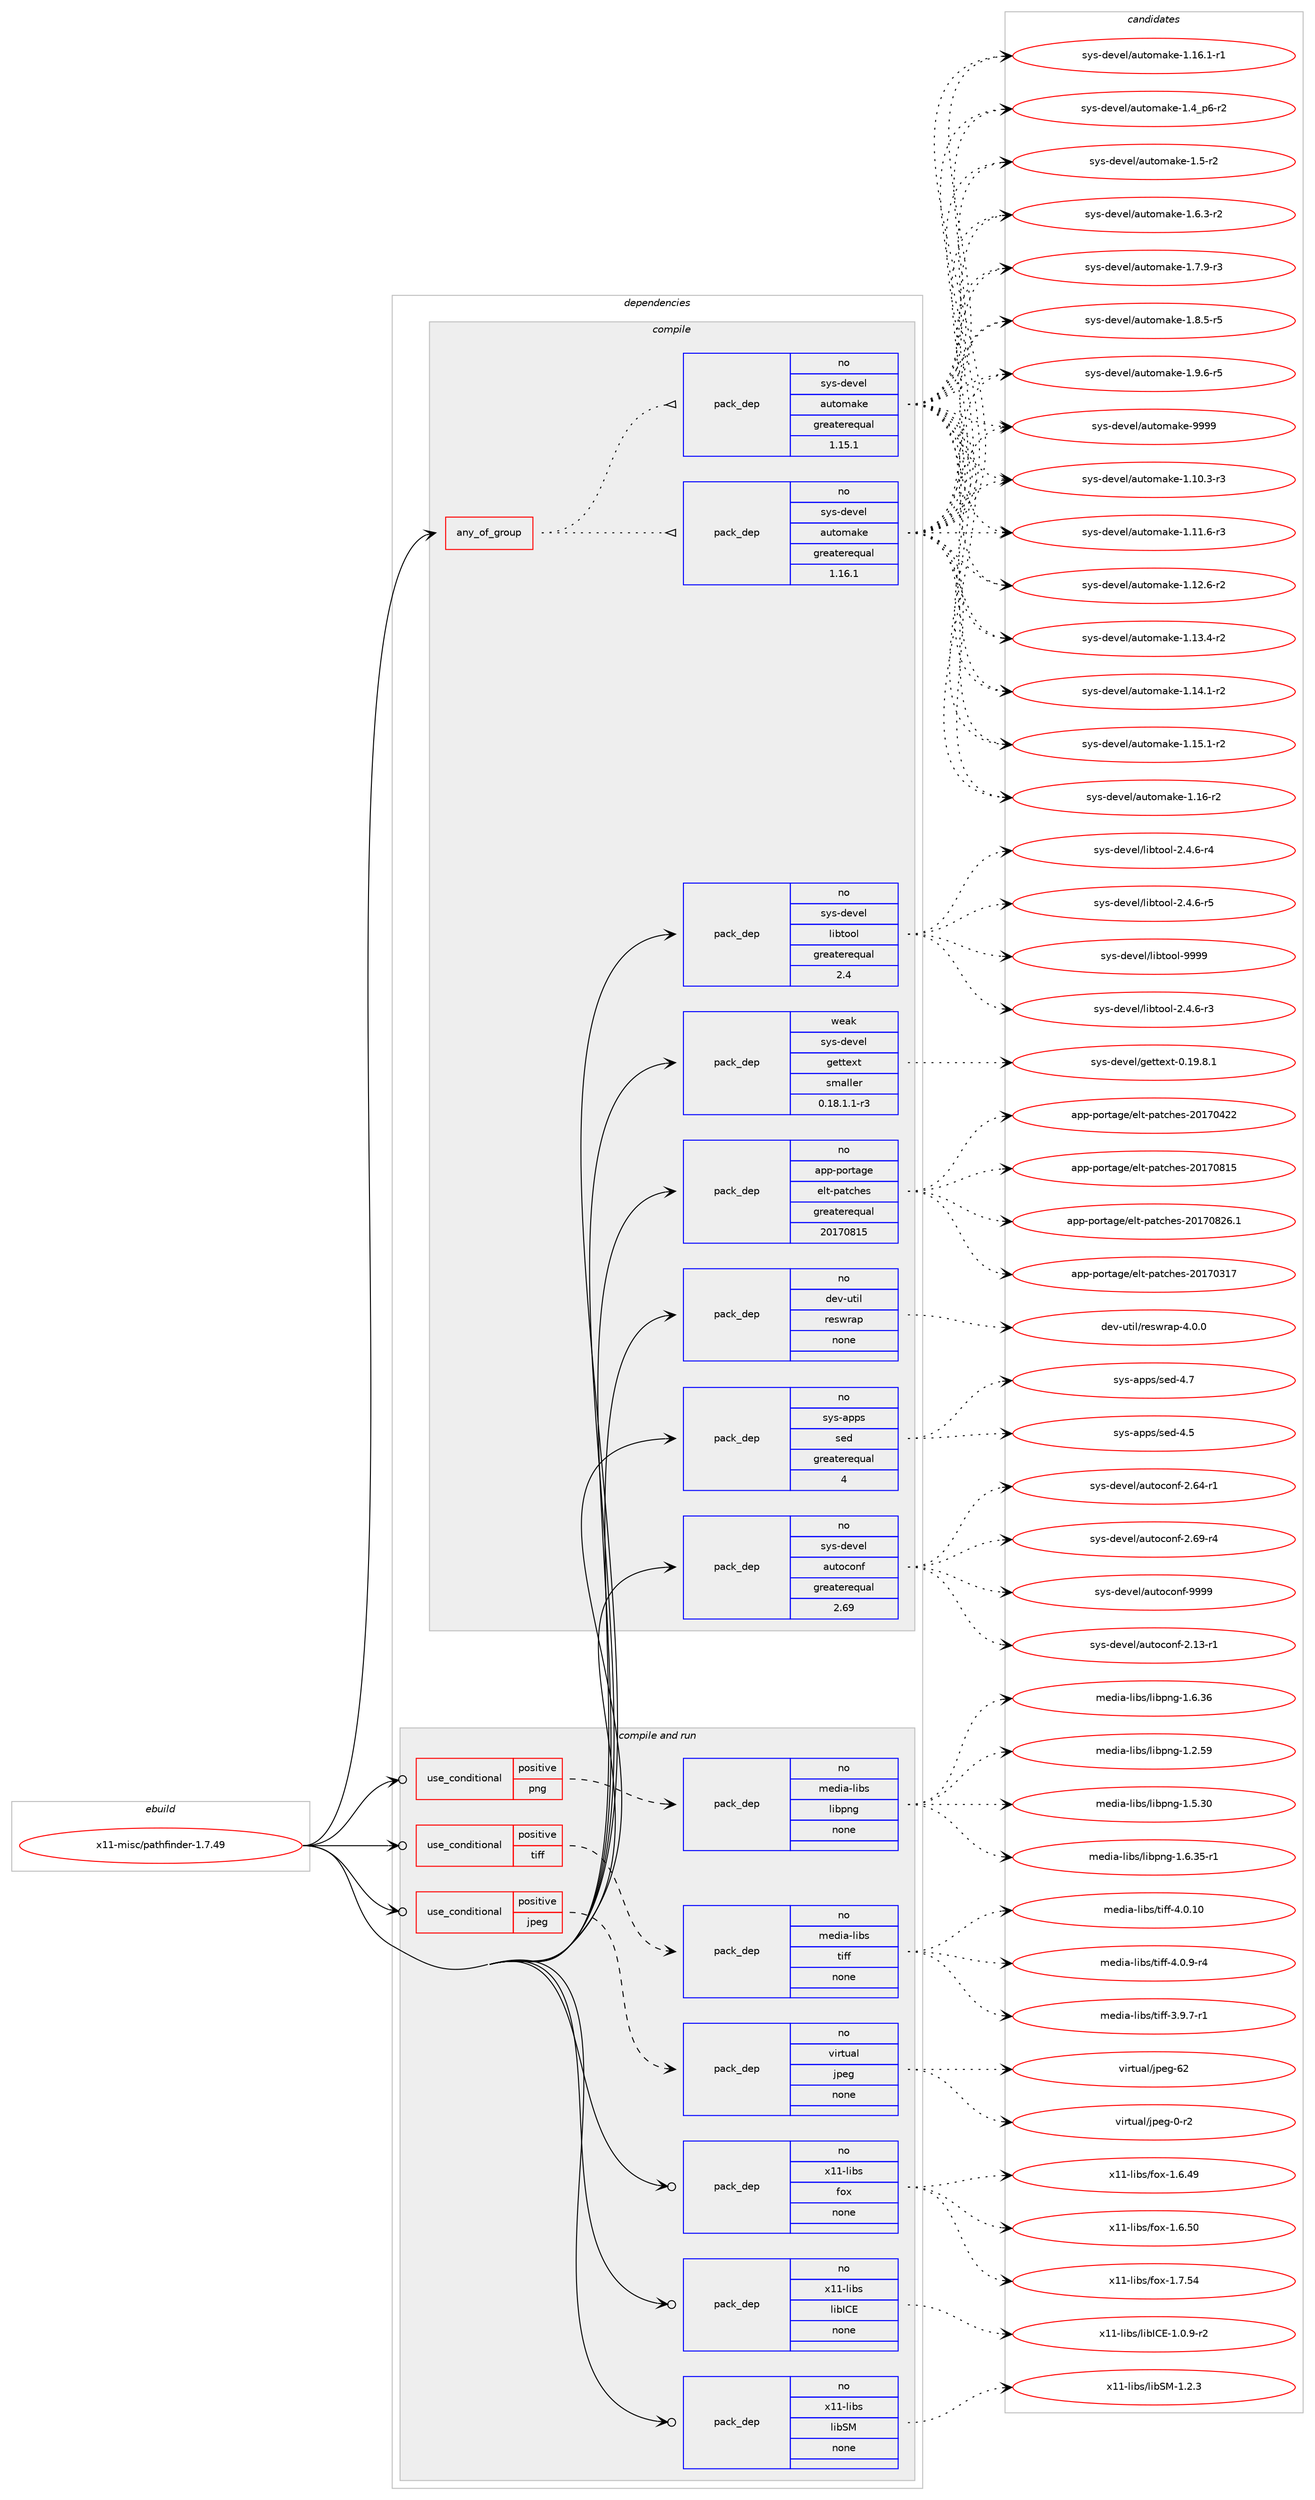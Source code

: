 digraph prolog {

# *************
# Graph options
# *************

newrank=true;
concentrate=true;
compound=true;
graph [rankdir=LR,fontname=Helvetica,fontsize=10,ranksep=1.5];#, ranksep=2.5, nodesep=0.2];
edge  [arrowhead=vee];
node  [fontname=Helvetica,fontsize=10];

# **********
# The ebuild
# **********

subgraph cluster_leftcol {
color=gray;
rank=same;
label=<<i>ebuild</i>>;
id [label="x11-misc/pathfinder-1.7.49", color=red, width=4, href="../x11-misc/pathfinder-1.7.49.svg"];
}

# ****************
# The dependencies
# ****************

subgraph cluster_midcol {
color=gray;
label=<<i>dependencies</i>>;
subgraph cluster_compile {
fillcolor="#eeeeee";
style=filled;
label=<<i>compile</i>>;
subgraph any28700 {
dependency1763804 [label=<<TABLE BORDER="0" CELLBORDER="1" CELLSPACING="0" CELLPADDING="4"><TR><TD CELLPADDING="10">any_of_group</TD></TR></TABLE>>, shape=none, color=red];subgraph pack1267521 {
dependency1763805 [label=<<TABLE BORDER="0" CELLBORDER="1" CELLSPACING="0" CELLPADDING="4" WIDTH="220"><TR><TD ROWSPAN="6" CELLPADDING="30">pack_dep</TD></TR><TR><TD WIDTH="110">no</TD></TR><TR><TD>sys-devel</TD></TR><TR><TD>automake</TD></TR><TR><TD>greaterequal</TD></TR><TR><TD>1.16.1</TD></TR></TABLE>>, shape=none, color=blue];
}
dependency1763804:e -> dependency1763805:w [weight=20,style="dotted",arrowhead="oinv"];
subgraph pack1267522 {
dependency1763806 [label=<<TABLE BORDER="0" CELLBORDER="1" CELLSPACING="0" CELLPADDING="4" WIDTH="220"><TR><TD ROWSPAN="6" CELLPADDING="30">pack_dep</TD></TR><TR><TD WIDTH="110">no</TD></TR><TR><TD>sys-devel</TD></TR><TR><TD>automake</TD></TR><TR><TD>greaterequal</TD></TR><TR><TD>1.15.1</TD></TR></TABLE>>, shape=none, color=blue];
}
dependency1763804:e -> dependency1763806:w [weight=20,style="dotted",arrowhead="oinv"];
}
id:e -> dependency1763804:w [weight=20,style="solid",arrowhead="vee"];
subgraph pack1267523 {
dependency1763807 [label=<<TABLE BORDER="0" CELLBORDER="1" CELLSPACING="0" CELLPADDING="4" WIDTH="220"><TR><TD ROWSPAN="6" CELLPADDING="30">pack_dep</TD></TR><TR><TD WIDTH="110">no</TD></TR><TR><TD>app-portage</TD></TR><TR><TD>elt-patches</TD></TR><TR><TD>greaterequal</TD></TR><TR><TD>20170815</TD></TR></TABLE>>, shape=none, color=blue];
}
id:e -> dependency1763807:w [weight=20,style="solid",arrowhead="vee"];
subgraph pack1267524 {
dependency1763808 [label=<<TABLE BORDER="0" CELLBORDER="1" CELLSPACING="0" CELLPADDING="4" WIDTH="220"><TR><TD ROWSPAN="6" CELLPADDING="30">pack_dep</TD></TR><TR><TD WIDTH="110">no</TD></TR><TR><TD>dev-util</TD></TR><TR><TD>reswrap</TD></TR><TR><TD>none</TD></TR><TR><TD></TD></TR></TABLE>>, shape=none, color=blue];
}
id:e -> dependency1763808:w [weight=20,style="solid",arrowhead="vee"];
subgraph pack1267525 {
dependency1763809 [label=<<TABLE BORDER="0" CELLBORDER="1" CELLSPACING="0" CELLPADDING="4" WIDTH="220"><TR><TD ROWSPAN="6" CELLPADDING="30">pack_dep</TD></TR><TR><TD WIDTH="110">no</TD></TR><TR><TD>sys-apps</TD></TR><TR><TD>sed</TD></TR><TR><TD>greaterequal</TD></TR><TR><TD>4</TD></TR></TABLE>>, shape=none, color=blue];
}
id:e -> dependency1763809:w [weight=20,style="solid",arrowhead="vee"];
subgraph pack1267526 {
dependency1763810 [label=<<TABLE BORDER="0" CELLBORDER="1" CELLSPACING="0" CELLPADDING="4" WIDTH="220"><TR><TD ROWSPAN="6" CELLPADDING="30">pack_dep</TD></TR><TR><TD WIDTH="110">no</TD></TR><TR><TD>sys-devel</TD></TR><TR><TD>autoconf</TD></TR><TR><TD>greaterequal</TD></TR><TR><TD>2.69</TD></TR></TABLE>>, shape=none, color=blue];
}
id:e -> dependency1763810:w [weight=20,style="solid",arrowhead="vee"];
subgraph pack1267527 {
dependency1763811 [label=<<TABLE BORDER="0" CELLBORDER="1" CELLSPACING="0" CELLPADDING="4" WIDTH="220"><TR><TD ROWSPAN="6" CELLPADDING="30">pack_dep</TD></TR><TR><TD WIDTH="110">no</TD></TR><TR><TD>sys-devel</TD></TR><TR><TD>libtool</TD></TR><TR><TD>greaterequal</TD></TR><TR><TD>2.4</TD></TR></TABLE>>, shape=none, color=blue];
}
id:e -> dependency1763811:w [weight=20,style="solid",arrowhead="vee"];
subgraph pack1267528 {
dependency1763812 [label=<<TABLE BORDER="0" CELLBORDER="1" CELLSPACING="0" CELLPADDING="4" WIDTH="220"><TR><TD ROWSPAN="6" CELLPADDING="30">pack_dep</TD></TR><TR><TD WIDTH="110">weak</TD></TR><TR><TD>sys-devel</TD></TR><TR><TD>gettext</TD></TR><TR><TD>smaller</TD></TR><TR><TD>0.18.1.1-r3</TD></TR></TABLE>>, shape=none, color=blue];
}
id:e -> dependency1763812:w [weight=20,style="solid",arrowhead="vee"];
}
subgraph cluster_compileandrun {
fillcolor="#eeeeee";
style=filled;
label=<<i>compile and run</i>>;
subgraph cond466575 {
dependency1763813 [label=<<TABLE BORDER="0" CELLBORDER="1" CELLSPACING="0" CELLPADDING="4"><TR><TD ROWSPAN="3" CELLPADDING="10">use_conditional</TD></TR><TR><TD>positive</TD></TR><TR><TD>jpeg</TD></TR></TABLE>>, shape=none, color=red];
subgraph pack1267529 {
dependency1763814 [label=<<TABLE BORDER="0" CELLBORDER="1" CELLSPACING="0" CELLPADDING="4" WIDTH="220"><TR><TD ROWSPAN="6" CELLPADDING="30">pack_dep</TD></TR><TR><TD WIDTH="110">no</TD></TR><TR><TD>virtual</TD></TR><TR><TD>jpeg</TD></TR><TR><TD>none</TD></TR><TR><TD></TD></TR></TABLE>>, shape=none, color=blue];
}
dependency1763813:e -> dependency1763814:w [weight=20,style="dashed",arrowhead="vee"];
}
id:e -> dependency1763813:w [weight=20,style="solid",arrowhead="odotvee"];
subgraph cond466576 {
dependency1763815 [label=<<TABLE BORDER="0" CELLBORDER="1" CELLSPACING="0" CELLPADDING="4"><TR><TD ROWSPAN="3" CELLPADDING="10">use_conditional</TD></TR><TR><TD>positive</TD></TR><TR><TD>png</TD></TR></TABLE>>, shape=none, color=red];
subgraph pack1267530 {
dependency1763816 [label=<<TABLE BORDER="0" CELLBORDER="1" CELLSPACING="0" CELLPADDING="4" WIDTH="220"><TR><TD ROWSPAN="6" CELLPADDING="30">pack_dep</TD></TR><TR><TD WIDTH="110">no</TD></TR><TR><TD>media-libs</TD></TR><TR><TD>libpng</TD></TR><TR><TD>none</TD></TR><TR><TD></TD></TR></TABLE>>, shape=none, color=blue];
}
dependency1763815:e -> dependency1763816:w [weight=20,style="dashed",arrowhead="vee"];
}
id:e -> dependency1763815:w [weight=20,style="solid",arrowhead="odotvee"];
subgraph cond466577 {
dependency1763817 [label=<<TABLE BORDER="0" CELLBORDER="1" CELLSPACING="0" CELLPADDING="4"><TR><TD ROWSPAN="3" CELLPADDING="10">use_conditional</TD></TR><TR><TD>positive</TD></TR><TR><TD>tiff</TD></TR></TABLE>>, shape=none, color=red];
subgraph pack1267531 {
dependency1763818 [label=<<TABLE BORDER="0" CELLBORDER="1" CELLSPACING="0" CELLPADDING="4" WIDTH="220"><TR><TD ROWSPAN="6" CELLPADDING="30">pack_dep</TD></TR><TR><TD WIDTH="110">no</TD></TR><TR><TD>media-libs</TD></TR><TR><TD>tiff</TD></TR><TR><TD>none</TD></TR><TR><TD></TD></TR></TABLE>>, shape=none, color=blue];
}
dependency1763817:e -> dependency1763818:w [weight=20,style="dashed",arrowhead="vee"];
}
id:e -> dependency1763817:w [weight=20,style="solid",arrowhead="odotvee"];
subgraph pack1267532 {
dependency1763819 [label=<<TABLE BORDER="0" CELLBORDER="1" CELLSPACING="0" CELLPADDING="4" WIDTH="220"><TR><TD ROWSPAN="6" CELLPADDING="30">pack_dep</TD></TR><TR><TD WIDTH="110">no</TD></TR><TR><TD>x11-libs</TD></TR><TR><TD>fox</TD></TR><TR><TD>none</TD></TR><TR><TD></TD></TR></TABLE>>, shape=none, color=blue];
}
id:e -> dependency1763819:w [weight=20,style="solid",arrowhead="odotvee"];
subgraph pack1267533 {
dependency1763820 [label=<<TABLE BORDER="0" CELLBORDER="1" CELLSPACING="0" CELLPADDING="4" WIDTH="220"><TR><TD ROWSPAN="6" CELLPADDING="30">pack_dep</TD></TR><TR><TD WIDTH="110">no</TD></TR><TR><TD>x11-libs</TD></TR><TR><TD>libICE</TD></TR><TR><TD>none</TD></TR><TR><TD></TD></TR></TABLE>>, shape=none, color=blue];
}
id:e -> dependency1763820:w [weight=20,style="solid",arrowhead="odotvee"];
subgraph pack1267534 {
dependency1763821 [label=<<TABLE BORDER="0" CELLBORDER="1" CELLSPACING="0" CELLPADDING="4" WIDTH="220"><TR><TD ROWSPAN="6" CELLPADDING="30">pack_dep</TD></TR><TR><TD WIDTH="110">no</TD></TR><TR><TD>x11-libs</TD></TR><TR><TD>libSM</TD></TR><TR><TD>none</TD></TR><TR><TD></TD></TR></TABLE>>, shape=none, color=blue];
}
id:e -> dependency1763821:w [weight=20,style="solid",arrowhead="odotvee"];
}
subgraph cluster_run {
fillcolor="#eeeeee";
style=filled;
label=<<i>run</i>>;
}
}

# **************
# The candidates
# **************

subgraph cluster_choices {
rank=same;
color=gray;
label=<<i>candidates</i>>;

subgraph choice1267521 {
color=black;
nodesep=1;
choice11512111545100101118101108479711711611110997107101454946494846514511451 [label="sys-devel/automake-1.10.3-r3", color=red, width=4,href="../sys-devel/automake-1.10.3-r3.svg"];
choice11512111545100101118101108479711711611110997107101454946494946544511451 [label="sys-devel/automake-1.11.6-r3", color=red, width=4,href="../sys-devel/automake-1.11.6-r3.svg"];
choice11512111545100101118101108479711711611110997107101454946495046544511450 [label="sys-devel/automake-1.12.6-r2", color=red, width=4,href="../sys-devel/automake-1.12.6-r2.svg"];
choice11512111545100101118101108479711711611110997107101454946495146524511450 [label="sys-devel/automake-1.13.4-r2", color=red, width=4,href="../sys-devel/automake-1.13.4-r2.svg"];
choice11512111545100101118101108479711711611110997107101454946495246494511450 [label="sys-devel/automake-1.14.1-r2", color=red, width=4,href="../sys-devel/automake-1.14.1-r2.svg"];
choice11512111545100101118101108479711711611110997107101454946495346494511450 [label="sys-devel/automake-1.15.1-r2", color=red, width=4,href="../sys-devel/automake-1.15.1-r2.svg"];
choice1151211154510010111810110847971171161111099710710145494649544511450 [label="sys-devel/automake-1.16-r2", color=red, width=4,href="../sys-devel/automake-1.16-r2.svg"];
choice11512111545100101118101108479711711611110997107101454946495446494511449 [label="sys-devel/automake-1.16.1-r1", color=red, width=4,href="../sys-devel/automake-1.16.1-r1.svg"];
choice115121115451001011181011084797117116111109971071014549465295112544511450 [label="sys-devel/automake-1.4_p6-r2", color=red, width=4,href="../sys-devel/automake-1.4_p6-r2.svg"];
choice11512111545100101118101108479711711611110997107101454946534511450 [label="sys-devel/automake-1.5-r2", color=red, width=4,href="../sys-devel/automake-1.5-r2.svg"];
choice115121115451001011181011084797117116111109971071014549465446514511450 [label="sys-devel/automake-1.6.3-r2", color=red, width=4,href="../sys-devel/automake-1.6.3-r2.svg"];
choice115121115451001011181011084797117116111109971071014549465546574511451 [label="sys-devel/automake-1.7.9-r3", color=red, width=4,href="../sys-devel/automake-1.7.9-r3.svg"];
choice115121115451001011181011084797117116111109971071014549465646534511453 [label="sys-devel/automake-1.8.5-r5", color=red, width=4,href="../sys-devel/automake-1.8.5-r5.svg"];
choice115121115451001011181011084797117116111109971071014549465746544511453 [label="sys-devel/automake-1.9.6-r5", color=red, width=4,href="../sys-devel/automake-1.9.6-r5.svg"];
choice115121115451001011181011084797117116111109971071014557575757 [label="sys-devel/automake-9999", color=red, width=4,href="../sys-devel/automake-9999.svg"];
dependency1763805:e -> choice11512111545100101118101108479711711611110997107101454946494846514511451:w [style=dotted,weight="100"];
dependency1763805:e -> choice11512111545100101118101108479711711611110997107101454946494946544511451:w [style=dotted,weight="100"];
dependency1763805:e -> choice11512111545100101118101108479711711611110997107101454946495046544511450:w [style=dotted,weight="100"];
dependency1763805:e -> choice11512111545100101118101108479711711611110997107101454946495146524511450:w [style=dotted,weight="100"];
dependency1763805:e -> choice11512111545100101118101108479711711611110997107101454946495246494511450:w [style=dotted,weight="100"];
dependency1763805:e -> choice11512111545100101118101108479711711611110997107101454946495346494511450:w [style=dotted,weight="100"];
dependency1763805:e -> choice1151211154510010111810110847971171161111099710710145494649544511450:w [style=dotted,weight="100"];
dependency1763805:e -> choice11512111545100101118101108479711711611110997107101454946495446494511449:w [style=dotted,weight="100"];
dependency1763805:e -> choice115121115451001011181011084797117116111109971071014549465295112544511450:w [style=dotted,weight="100"];
dependency1763805:e -> choice11512111545100101118101108479711711611110997107101454946534511450:w [style=dotted,weight="100"];
dependency1763805:e -> choice115121115451001011181011084797117116111109971071014549465446514511450:w [style=dotted,weight="100"];
dependency1763805:e -> choice115121115451001011181011084797117116111109971071014549465546574511451:w [style=dotted,weight="100"];
dependency1763805:e -> choice115121115451001011181011084797117116111109971071014549465646534511453:w [style=dotted,weight="100"];
dependency1763805:e -> choice115121115451001011181011084797117116111109971071014549465746544511453:w [style=dotted,weight="100"];
dependency1763805:e -> choice115121115451001011181011084797117116111109971071014557575757:w [style=dotted,weight="100"];
}
subgraph choice1267522 {
color=black;
nodesep=1;
choice11512111545100101118101108479711711611110997107101454946494846514511451 [label="sys-devel/automake-1.10.3-r3", color=red, width=4,href="../sys-devel/automake-1.10.3-r3.svg"];
choice11512111545100101118101108479711711611110997107101454946494946544511451 [label="sys-devel/automake-1.11.6-r3", color=red, width=4,href="../sys-devel/automake-1.11.6-r3.svg"];
choice11512111545100101118101108479711711611110997107101454946495046544511450 [label="sys-devel/automake-1.12.6-r2", color=red, width=4,href="../sys-devel/automake-1.12.6-r2.svg"];
choice11512111545100101118101108479711711611110997107101454946495146524511450 [label="sys-devel/automake-1.13.4-r2", color=red, width=4,href="../sys-devel/automake-1.13.4-r2.svg"];
choice11512111545100101118101108479711711611110997107101454946495246494511450 [label="sys-devel/automake-1.14.1-r2", color=red, width=4,href="../sys-devel/automake-1.14.1-r2.svg"];
choice11512111545100101118101108479711711611110997107101454946495346494511450 [label="sys-devel/automake-1.15.1-r2", color=red, width=4,href="../sys-devel/automake-1.15.1-r2.svg"];
choice1151211154510010111810110847971171161111099710710145494649544511450 [label="sys-devel/automake-1.16-r2", color=red, width=4,href="../sys-devel/automake-1.16-r2.svg"];
choice11512111545100101118101108479711711611110997107101454946495446494511449 [label="sys-devel/automake-1.16.1-r1", color=red, width=4,href="../sys-devel/automake-1.16.1-r1.svg"];
choice115121115451001011181011084797117116111109971071014549465295112544511450 [label="sys-devel/automake-1.4_p6-r2", color=red, width=4,href="../sys-devel/automake-1.4_p6-r2.svg"];
choice11512111545100101118101108479711711611110997107101454946534511450 [label="sys-devel/automake-1.5-r2", color=red, width=4,href="../sys-devel/automake-1.5-r2.svg"];
choice115121115451001011181011084797117116111109971071014549465446514511450 [label="sys-devel/automake-1.6.3-r2", color=red, width=4,href="../sys-devel/automake-1.6.3-r2.svg"];
choice115121115451001011181011084797117116111109971071014549465546574511451 [label="sys-devel/automake-1.7.9-r3", color=red, width=4,href="../sys-devel/automake-1.7.9-r3.svg"];
choice115121115451001011181011084797117116111109971071014549465646534511453 [label="sys-devel/automake-1.8.5-r5", color=red, width=4,href="../sys-devel/automake-1.8.5-r5.svg"];
choice115121115451001011181011084797117116111109971071014549465746544511453 [label="sys-devel/automake-1.9.6-r5", color=red, width=4,href="../sys-devel/automake-1.9.6-r5.svg"];
choice115121115451001011181011084797117116111109971071014557575757 [label="sys-devel/automake-9999", color=red, width=4,href="../sys-devel/automake-9999.svg"];
dependency1763806:e -> choice11512111545100101118101108479711711611110997107101454946494846514511451:w [style=dotted,weight="100"];
dependency1763806:e -> choice11512111545100101118101108479711711611110997107101454946494946544511451:w [style=dotted,weight="100"];
dependency1763806:e -> choice11512111545100101118101108479711711611110997107101454946495046544511450:w [style=dotted,weight="100"];
dependency1763806:e -> choice11512111545100101118101108479711711611110997107101454946495146524511450:w [style=dotted,weight="100"];
dependency1763806:e -> choice11512111545100101118101108479711711611110997107101454946495246494511450:w [style=dotted,weight="100"];
dependency1763806:e -> choice11512111545100101118101108479711711611110997107101454946495346494511450:w [style=dotted,weight="100"];
dependency1763806:e -> choice1151211154510010111810110847971171161111099710710145494649544511450:w [style=dotted,weight="100"];
dependency1763806:e -> choice11512111545100101118101108479711711611110997107101454946495446494511449:w [style=dotted,weight="100"];
dependency1763806:e -> choice115121115451001011181011084797117116111109971071014549465295112544511450:w [style=dotted,weight="100"];
dependency1763806:e -> choice11512111545100101118101108479711711611110997107101454946534511450:w [style=dotted,weight="100"];
dependency1763806:e -> choice115121115451001011181011084797117116111109971071014549465446514511450:w [style=dotted,weight="100"];
dependency1763806:e -> choice115121115451001011181011084797117116111109971071014549465546574511451:w [style=dotted,weight="100"];
dependency1763806:e -> choice115121115451001011181011084797117116111109971071014549465646534511453:w [style=dotted,weight="100"];
dependency1763806:e -> choice115121115451001011181011084797117116111109971071014549465746544511453:w [style=dotted,weight="100"];
dependency1763806:e -> choice115121115451001011181011084797117116111109971071014557575757:w [style=dotted,weight="100"];
}
subgraph choice1267523 {
color=black;
nodesep=1;
choice97112112451121111141169710310147101108116451129711699104101115455048495548514955 [label="app-portage/elt-patches-20170317", color=red, width=4,href="../app-portage/elt-patches-20170317.svg"];
choice97112112451121111141169710310147101108116451129711699104101115455048495548525050 [label="app-portage/elt-patches-20170422", color=red, width=4,href="../app-portage/elt-patches-20170422.svg"];
choice97112112451121111141169710310147101108116451129711699104101115455048495548564953 [label="app-portage/elt-patches-20170815", color=red, width=4,href="../app-portage/elt-patches-20170815.svg"];
choice971121124511211111411697103101471011081164511297116991041011154550484955485650544649 [label="app-portage/elt-patches-20170826.1", color=red, width=4,href="../app-portage/elt-patches-20170826.1.svg"];
dependency1763807:e -> choice97112112451121111141169710310147101108116451129711699104101115455048495548514955:w [style=dotted,weight="100"];
dependency1763807:e -> choice97112112451121111141169710310147101108116451129711699104101115455048495548525050:w [style=dotted,weight="100"];
dependency1763807:e -> choice97112112451121111141169710310147101108116451129711699104101115455048495548564953:w [style=dotted,weight="100"];
dependency1763807:e -> choice971121124511211111411697103101471011081164511297116991041011154550484955485650544649:w [style=dotted,weight="100"];
}
subgraph choice1267524 {
color=black;
nodesep=1;
choice100101118451171161051084711410111511911497112455246484648 [label="dev-util/reswrap-4.0.0", color=red, width=4,href="../dev-util/reswrap-4.0.0.svg"];
dependency1763808:e -> choice100101118451171161051084711410111511911497112455246484648:w [style=dotted,weight="100"];
}
subgraph choice1267525 {
color=black;
nodesep=1;
choice11512111545971121121154711510110045524653 [label="sys-apps/sed-4.5", color=red, width=4,href="../sys-apps/sed-4.5.svg"];
choice11512111545971121121154711510110045524655 [label="sys-apps/sed-4.7", color=red, width=4,href="../sys-apps/sed-4.7.svg"];
dependency1763809:e -> choice11512111545971121121154711510110045524653:w [style=dotted,weight="100"];
dependency1763809:e -> choice11512111545971121121154711510110045524655:w [style=dotted,weight="100"];
}
subgraph choice1267526 {
color=black;
nodesep=1;
choice1151211154510010111810110847971171161119911111010245504649514511449 [label="sys-devel/autoconf-2.13-r1", color=red, width=4,href="../sys-devel/autoconf-2.13-r1.svg"];
choice1151211154510010111810110847971171161119911111010245504654524511449 [label="sys-devel/autoconf-2.64-r1", color=red, width=4,href="../sys-devel/autoconf-2.64-r1.svg"];
choice1151211154510010111810110847971171161119911111010245504654574511452 [label="sys-devel/autoconf-2.69-r4", color=red, width=4,href="../sys-devel/autoconf-2.69-r4.svg"];
choice115121115451001011181011084797117116111991111101024557575757 [label="sys-devel/autoconf-9999", color=red, width=4,href="../sys-devel/autoconf-9999.svg"];
dependency1763810:e -> choice1151211154510010111810110847971171161119911111010245504649514511449:w [style=dotted,weight="100"];
dependency1763810:e -> choice1151211154510010111810110847971171161119911111010245504654524511449:w [style=dotted,weight="100"];
dependency1763810:e -> choice1151211154510010111810110847971171161119911111010245504654574511452:w [style=dotted,weight="100"];
dependency1763810:e -> choice115121115451001011181011084797117116111991111101024557575757:w [style=dotted,weight="100"];
}
subgraph choice1267527 {
color=black;
nodesep=1;
choice1151211154510010111810110847108105981161111111084550465246544511451 [label="sys-devel/libtool-2.4.6-r3", color=red, width=4,href="../sys-devel/libtool-2.4.6-r3.svg"];
choice1151211154510010111810110847108105981161111111084550465246544511452 [label="sys-devel/libtool-2.4.6-r4", color=red, width=4,href="../sys-devel/libtool-2.4.6-r4.svg"];
choice1151211154510010111810110847108105981161111111084550465246544511453 [label="sys-devel/libtool-2.4.6-r5", color=red, width=4,href="../sys-devel/libtool-2.4.6-r5.svg"];
choice1151211154510010111810110847108105981161111111084557575757 [label="sys-devel/libtool-9999", color=red, width=4,href="../sys-devel/libtool-9999.svg"];
dependency1763811:e -> choice1151211154510010111810110847108105981161111111084550465246544511451:w [style=dotted,weight="100"];
dependency1763811:e -> choice1151211154510010111810110847108105981161111111084550465246544511452:w [style=dotted,weight="100"];
dependency1763811:e -> choice1151211154510010111810110847108105981161111111084550465246544511453:w [style=dotted,weight="100"];
dependency1763811:e -> choice1151211154510010111810110847108105981161111111084557575757:w [style=dotted,weight="100"];
}
subgraph choice1267528 {
color=black;
nodesep=1;
choice1151211154510010111810110847103101116116101120116454846495746564649 [label="sys-devel/gettext-0.19.8.1", color=red, width=4,href="../sys-devel/gettext-0.19.8.1.svg"];
dependency1763812:e -> choice1151211154510010111810110847103101116116101120116454846495746564649:w [style=dotted,weight="100"];
}
subgraph choice1267529 {
color=black;
nodesep=1;
choice118105114116117971084710611210110345484511450 [label="virtual/jpeg-0-r2", color=red, width=4,href="../virtual/jpeg-0-r2.svg"];
choice1181051141161179710847106112101103455450 [label="virtual/jpeg-62", color=red, width=4,href="../virtual/jpeg-62.svg"];
dependency1763814:e -> choice118105114116117971084710611210110345484511450:w [style=dotted,weight="100"];
dependency1763814:e -> choice1181051141161179710847106112101103455450:w [style=dotted,weight="100"];
}
subgraph choice1267530 {
color=black;
nodesep=1;
choice109101100105974510810598115471081059811211010345494650465357 [label="media-libs/libpng-1.2.59", color=red, width=4,href="../media-libs/libpng-1.2.59.svg"];
choice109101100105974510810598115471081059811211010345494653465148 [label="media-libs/libpng-1.5.30", color=red, width=4,href="../media-libs/libpng-1.5.30.svg"];
choice1091011001059745108105981154710810598112110103454946544651534511449 [label="media-libs/libpng-1.6.35-r1", color=red, width=4,href="../media-libs/libpng-1.6.35-r1.svg"];
choice109101100105974510810598115471081059811211010345494654465154 [label="media-libs/libpng-1.6.36", color=red, width=4,href="../media-libs/libpng-1.6.36.svg"];
dependency1763816:e -> choice109101100105974510810598115471081059811211010345494650465357:w [style=dotted,weight="100"];
dependency1763816:e -> choice109101100105974510810598115471081059811211010345494653465148:w [style=dotted,weight="100"];
dependency1763816:e -> choice1091011001059745108105981154710810598112110103454946544651534511449:w [style=dotted,weight="100"];
dependency1763816:e -> choice109101100105974510810598115471081059811211010345494654465154:w [style=dotted,weight="100"];
}
subgraph choice1267531 {
color=black;
nodesep=1;
choice109101100105974510810598115471161051021024551465746554511449 [label="media-libs/tiff-3.9.7-r1", color=red, width=4,href="../media-libs/tiff-3.9.7-r1.svg"];
choice1091011001059745108105981154711610510210245524648464948 [label="media-libs/tiff-4.0.10", color=red, width=4,href="../media-libs/tiff-4.0.10.svg"];
choice109101100105974510810598115471161051021024552464846574511452 [label="media-libs/tiff-4.0.9-r4", color=red, width=4,href="../media-libs/tiff-4.0.9-r4.svg"];
dependency1763818:e -> choice109101100105974510810598115471161051021024551465746554511449:w [style=dotted,weight="100"];
dependency1763818:e -> choice1091011001059745108105981154711610510210245524648464948:w [style=dotted,weight="100"];
dependency1763818:e -> choice109101100105974510810598115471161051021024552464846574511452:w [style=dotted,weight="100"];
}
subgraph choice1267532 {
color=black;
nodesep=1;
choice120494945108105981154710211112045494654465257 [label="x11-libs/fox-1.6.49", color=red, width=4,href="../x11-libs/fox-1.6.49.svg"];
choice120494945108105981154710211112045494654465348 [label="x11-libs/fox-1.6.50", color=red, width=4,href="../x11-libs/fox-1.6.50.svg"];
choice120494945108105981154710211112045494655465352 [label="x11-libs/fox-1.7.54", color=red, width=4,href="../x11-libs/fox-1.7.54.svg"];
dependency1763819:e -> choice120494945108105981154710211112045494654465257:w [style=dotted,weight="100"];
dependency1763819:e -> choice120494945108105981154710211112045494654465348:w [style=dotted,weight="100"];
dependency1763819:e -> choice120494945108105981154710211112045494655465352:w [style=dotted,weight="100"];
}
subgraph choice1267533 {
color=black;
nodesep=1;
choice1204949451081059811547108105987367694549464846574511450 [label="x11-libs/libICE-1.0.9-r2", color=red, width=4,href="../x11-libs/libICE-1.0.9-r2.svg"];
dependency1763820:e -> choice1204949451081059811547108105987367694549464846574511450:w [style=dotted,weight="100"];
}
subgraph choice1267534 {
color=black;
nodesep=1;
choice1204949451081059811547108105988377454946504651 [label="x11-libs/libSM-1.2.3", color=red, width=4,href="../x11-libs/libSM-1.2.3.svg"];
dependency1763821:e -> choice1204949451081059811547108105988377454946504651:w [style=dotted,weight="100"];
}
}

}
